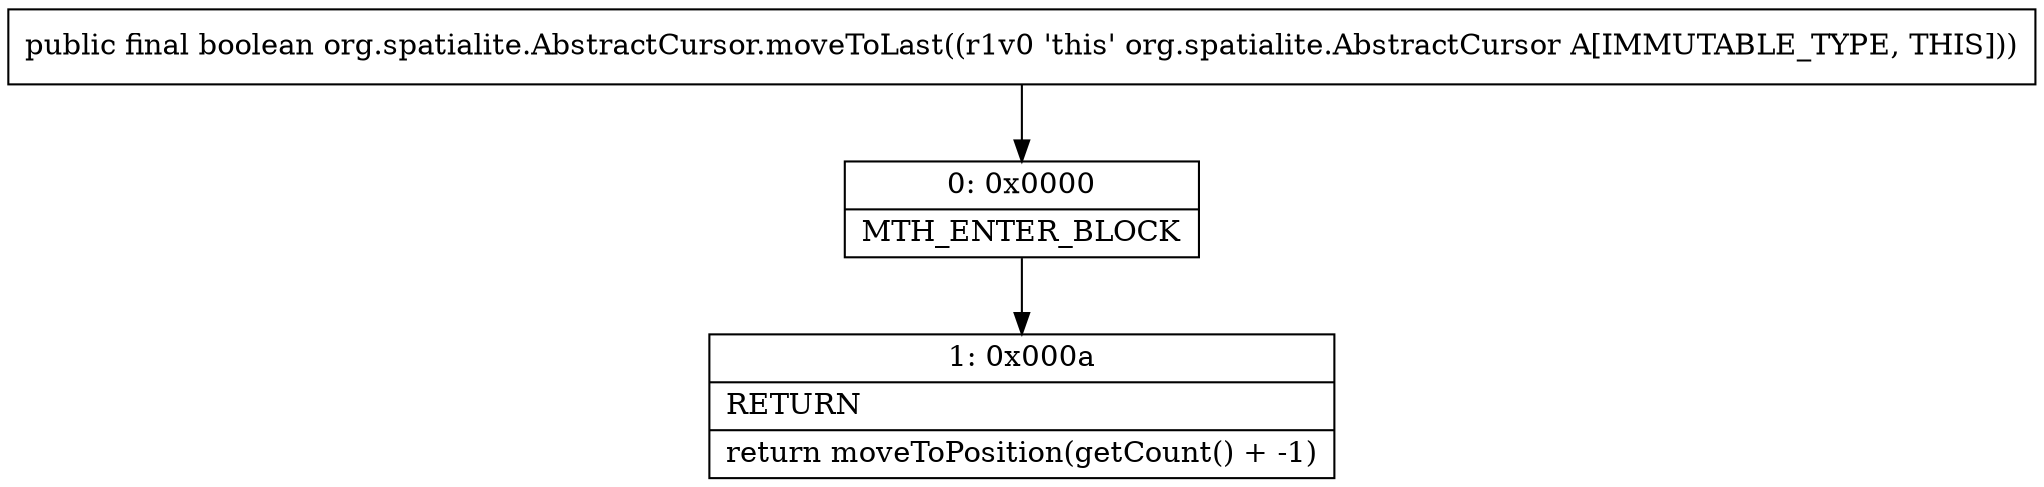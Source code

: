 digraph "CFG fororg.spatialite.AbstractCursor.moveToLast()Z" {
Node_0 [shape=record,label="{0\:\ 0x0000|MTH_ENTER_BLOCK\l}"];
Node_1 [shape=record,label="{1\:\ 0x000a|RETURN\l|return moveToPosition(getCount() + \-1)\l}"];
MethodNode[shape=record,label="{public final boolean org.spatialite.AbstractCursor.moveToLast((r1v0 'this' org.spatialite.AbstractCursor A[IMMUTABLE_TYPE, THIS])) }"];
MethodNode -> Node_0;
Node_0 -> Node_1;
}

